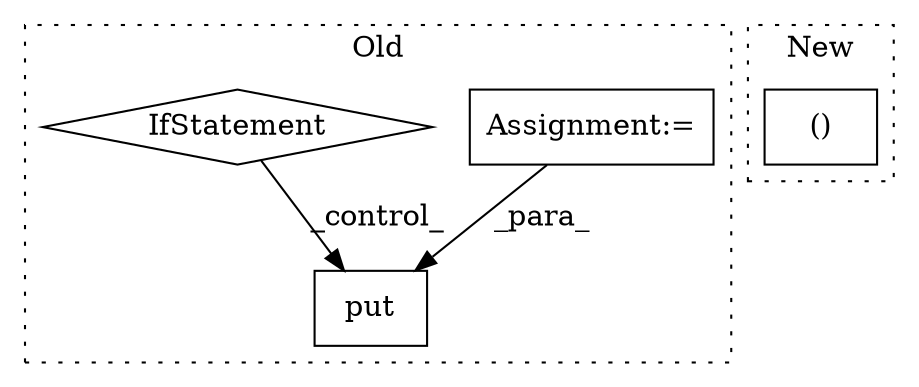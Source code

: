 digraph G {
subgraph cluster0 {
1 [label="put" a="32" s="3133,3211" l="4,1" shape="box"];
3 [label="Assignment:=" a="7" s="3385" l="35" shape="box"];
4 [label="IfStatement" a="25" s="3280" l="35" shape="diamond"];
label = "Old";
style="dotted";
}
subgraph cluster1 {
2 [label="()" a="106" s="3082" l="15" shape="box"];
label = "New";
style="dotted";
}
3 -> 1 [label="_para_"];
4 -> 1 [label="_control_"];
}